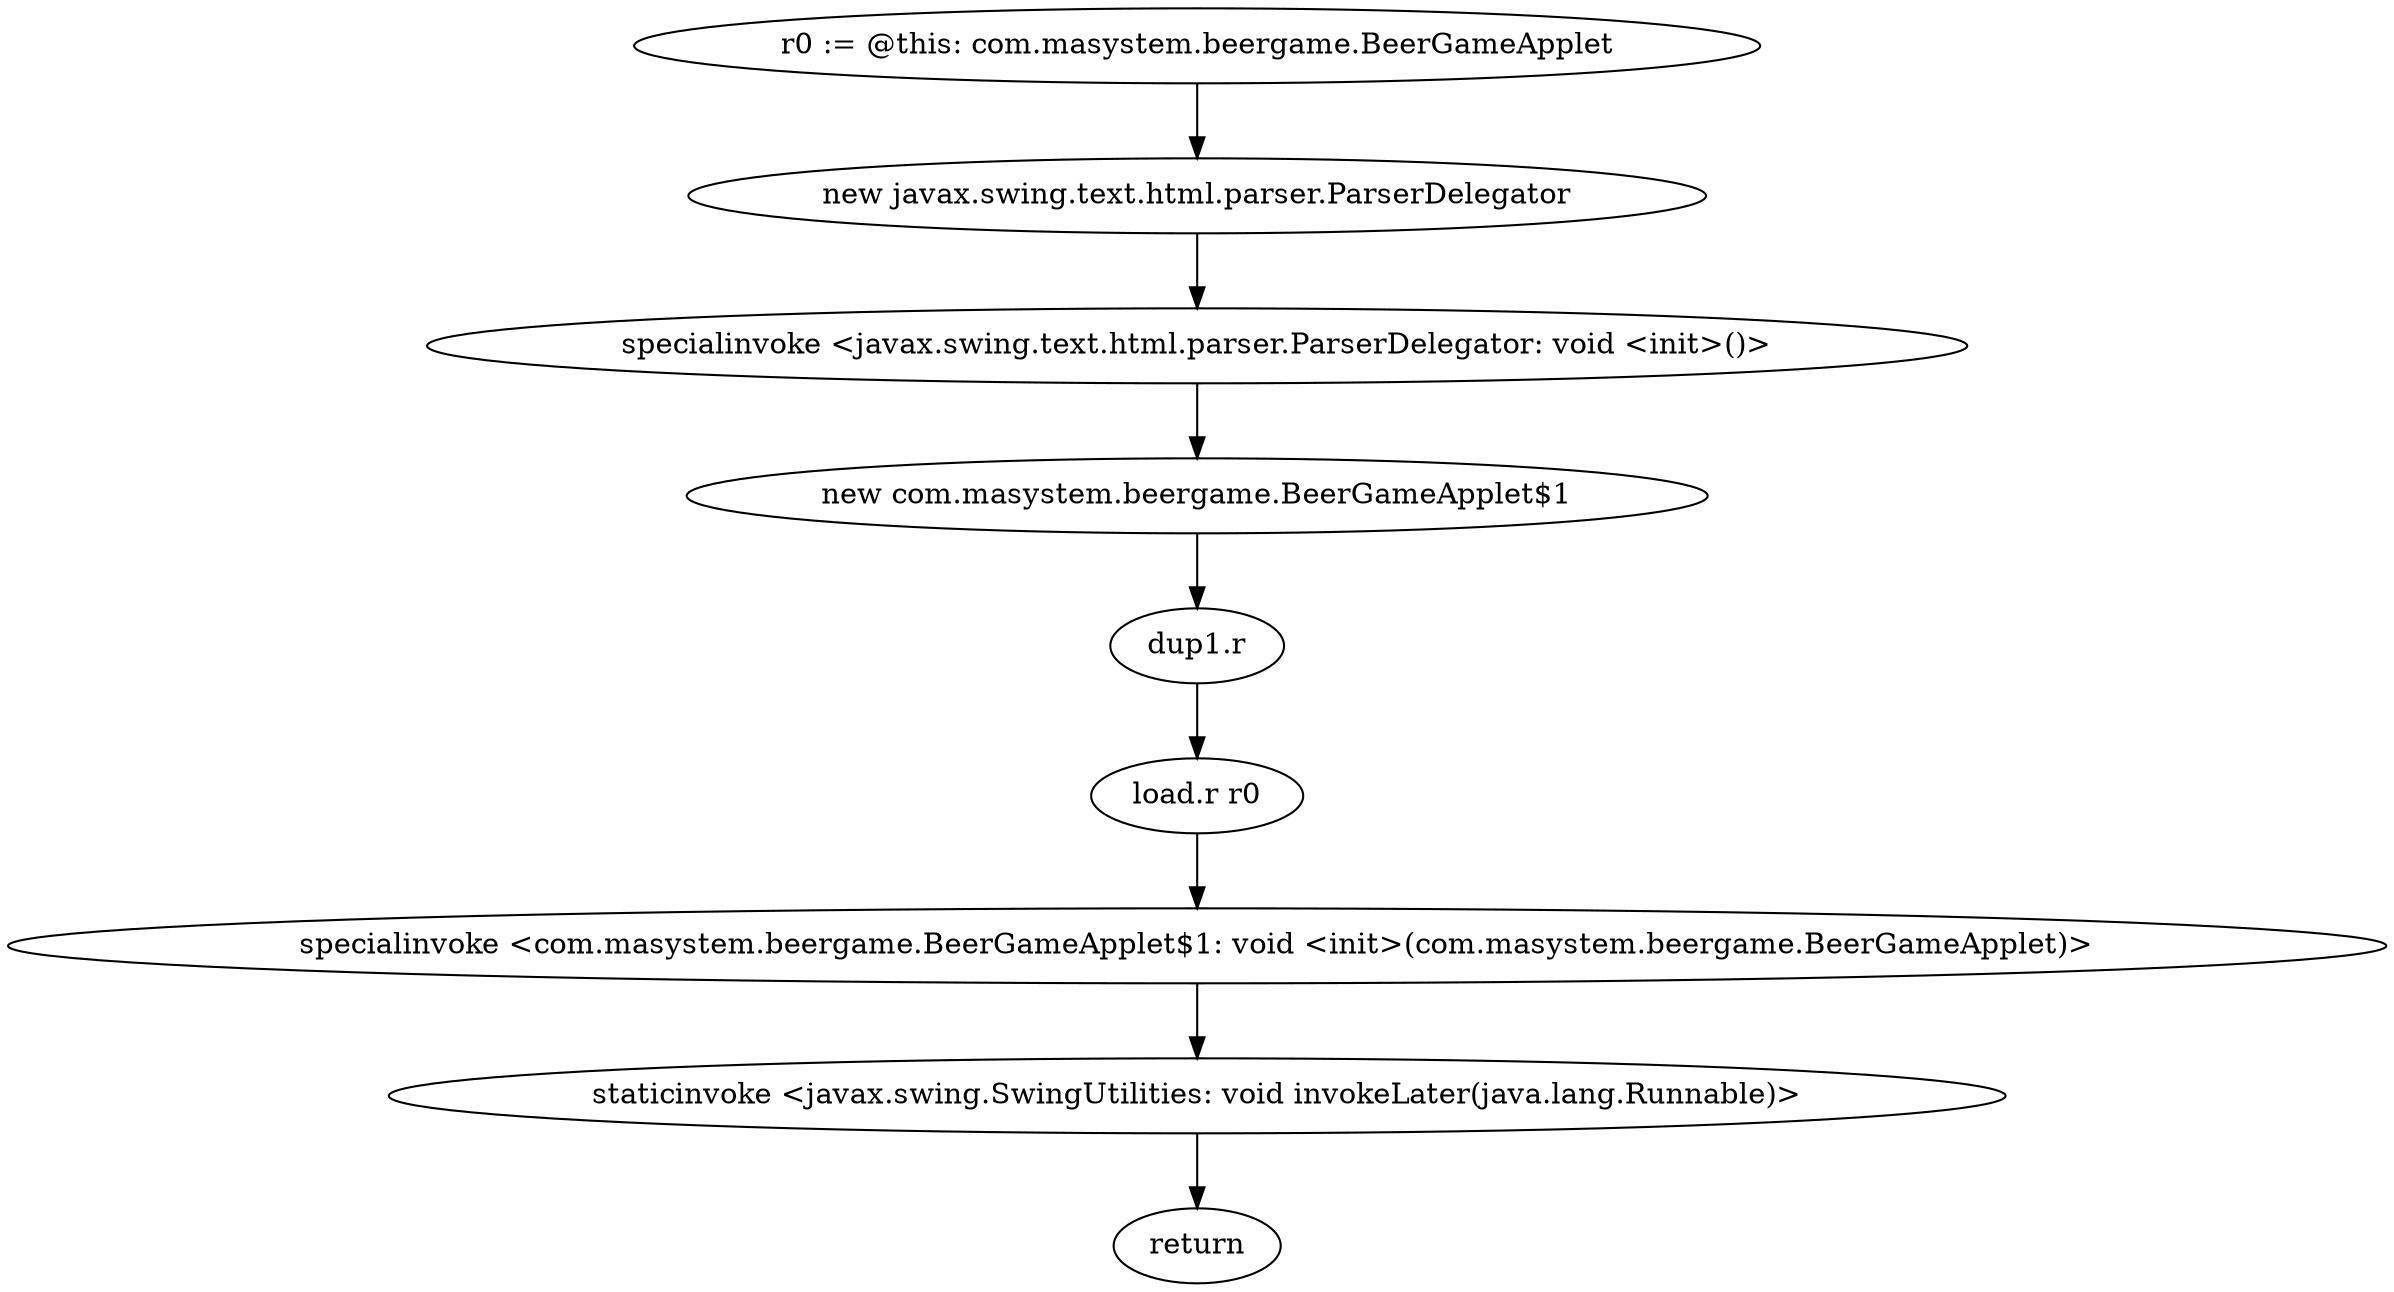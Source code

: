digraph "" {
    "r0 := @this: com.masystem.beergame.BeerGameApplet"
    "new javax.swing.text.html.parser.ParserDelegator"
    "r0 := @this: com.masystem.beergame.BeerGameApplet"->"new javax.swing.text.html.parser.ParserDelegator";
    "specialinvoke <javax.swing.text.html.parser.ParserDelegator: void <init>()>"
    "new javax.swing.text.html.parser.ParserDelegator"->"specialinvoke <javax.swing.text.html.parser.ParserDelegator: void <init>()>";
    "new com.masystem.beergame.BeerGameApplet$1"
    "specialinvoke <javax.swing.text.html.parser.ParserDelegator: void <init>()>"->"new com.masystem.beergame.BeerGameApplet$1";
    "dup1.r"
    "new com.masystem.beergame.BeerGameApplet$1"->"dup1.r";
    "load.r r0"
    "dup1.r"->"load.r r0";
    "specialinvoke <com.masystem.beergame.BeerGameApplet$1: void <init>(com.masystem.beergame.BeerGameApplet)>"
    "load.r r0"->"specialinvoke <com.masystem.beergame.BeerGameApplet$1: void <init>(com.masystem.beergame.BeerGameApplet)>";
    "staticinvoke <javax.swing.SwingUtilities: void invokeLater(java.lang.Runnable)>"
    "specialinvoke <com.masystem.beergame.BeerGameApplet$1: void <init>(com.masystem.beergame.BeerGameApplet)>"->"staticinvoke <javax.swing.SwingUtilities: void invokeLater(java.lang.Runnable)>";
    "return"
    "staticinvoke <javax.swing.SwingUtilities: void invokeLater(java.lang.Runnable)>"->"return";
}
